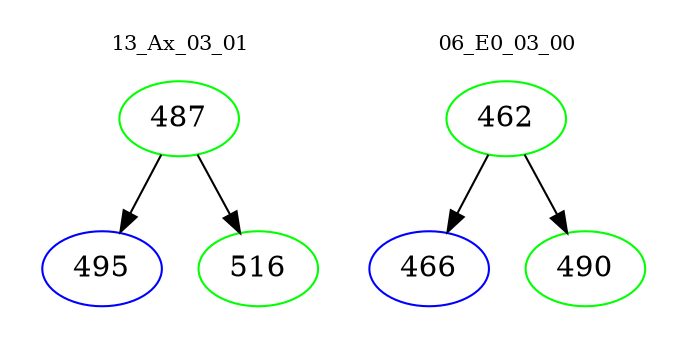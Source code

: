 digraph{
subgraph cluster_0 {
color = white
label = "13_Ax_03_01";
fontsize=10;
T0_487 [label="487", color="green"]
T0_487 -> T0_495 [color="black"]
T0_495 [label="495", color="blue"]
T0_487 -> T0_516 [color="black"]
T0_516 [label="516", color="green"]
}
subgraph cluster_1 {
color = white
label = "06_E0_03_00";
fontsize=10;
T1_462 [label="462", color="green"]
T1_462 -> T1_466 [color="black"]
T1_466 [label="466", color="blue"]
T1_462 -> T1_490 [color="black"]
T1_490 [label="490", color="green"]
}
}
